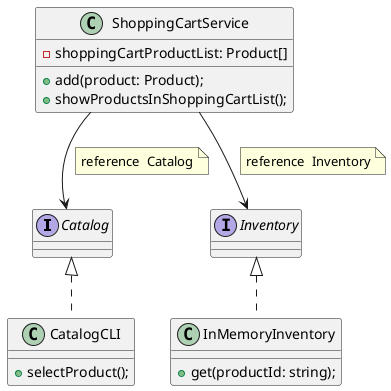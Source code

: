 @startuml

interface Catalog
interface Inventory



class CatalogCLI implements Catalog
class InMemoryInventory implements Inventory
ShoppingCartService --> Catalog
note on link: reference  Catalog
ShoppingCartService --> Inventory
note on link: reference  Inventory

class ShoppingCartService {
    - shoppingCartProductList: Product[]
    +add(product: Product);
    +showProductsInShoppingCartList();
}

class CatalogCLI {
    +selectProduct();
}

class InMemoryInventory {
    +get(productId: string);
}

@enduml